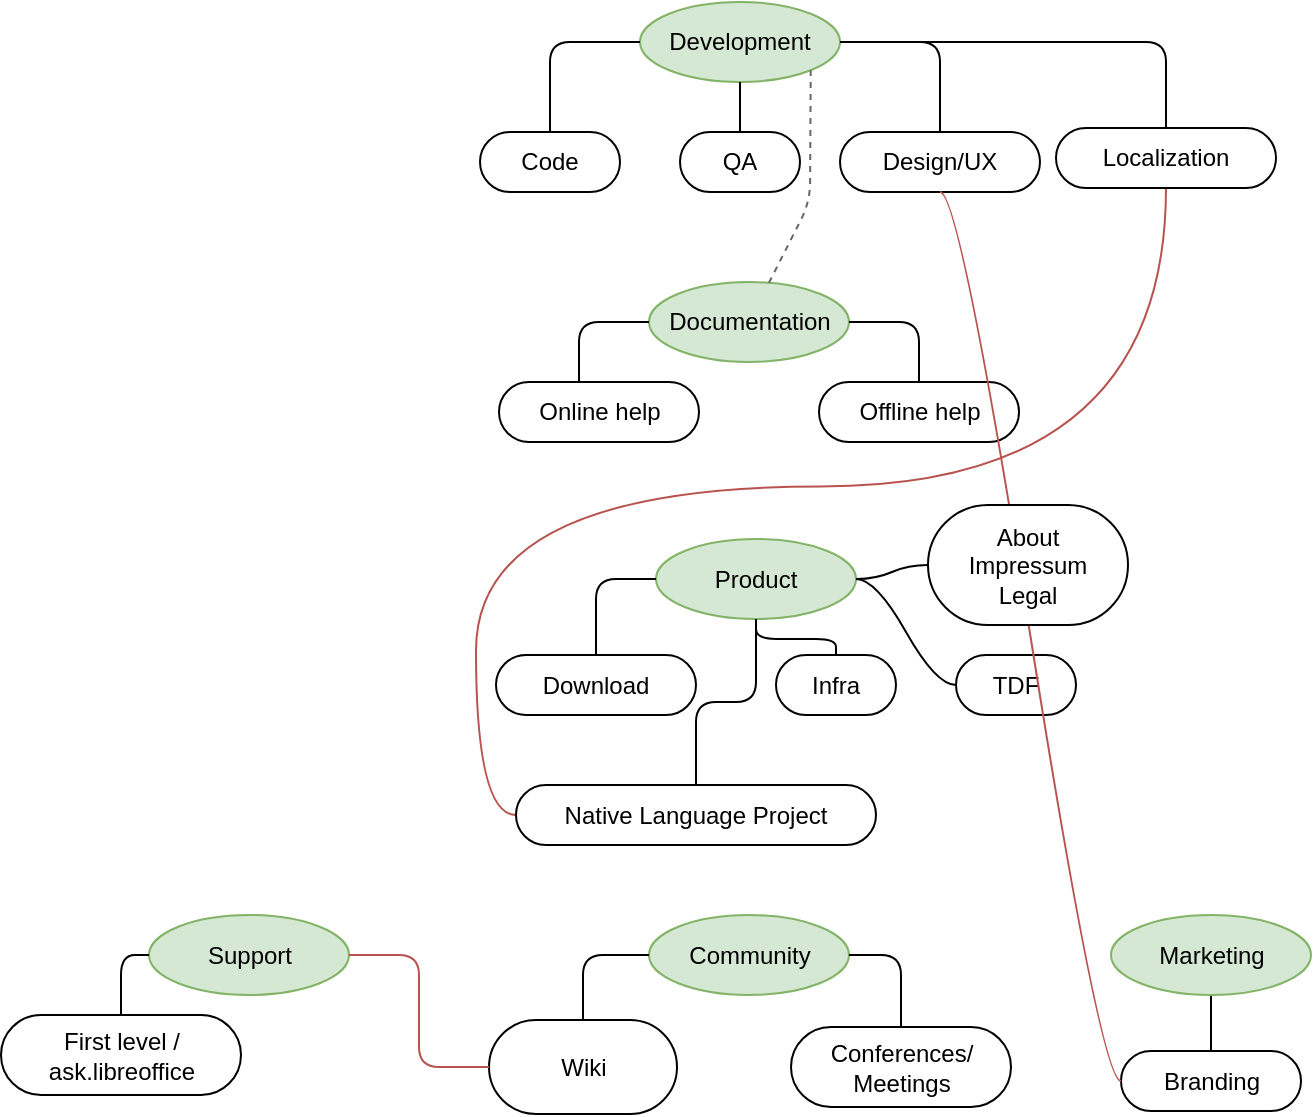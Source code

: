 <mxfile version="12.1.3" type="github" pages="1">
  <diagram id="6DvPLgcTya2OOKR3TS7B" name="Page-1">
    <mxGraphModel dx="1546" dy="991" grid="1" gridSize="10" guides="1" tooltips="1" connect="1" arrows="1" fold="1" page="1" pageScale="1" pageWidth="850" pageHeight="1100" math="0" shadow="0">
      <root>
        <mxCell id="0"/>
        <mxCell id="1" parent="0"/>
        <mxCell id="eeYAZnwzY8Feb9P3gQT8-12" value="Development" style="ellipse;whiteSpace=wrap;html=1;align=center;container=1;recursiveResize=0;treeFolding=1;treeMoving=1;fillColor=#d5e8d4;strokeColor=#82b366;" vertex="1" parent="1">
          <mxGeometry x="377" y="50" width="100" height="40" as="geometry"/>
        </mxCell>
        <mxCell id="eeYAZnwzY8Feb9P3gQT8-13" value="Code" style="whiteSpace=wrap;html=1;rounded=1;arcSize=50;align=center;verticalAlign=middle;container=1;recursiveResize=0;strokeWidth=1;autosize=1;spacing=4;treeFolding=1;treeMoving=1;" vertex="1" parent="1">
          <mxGeometry x="297" y="115" width="70" height="30" as="geometry"/>
        </mxCell>
        <mxCell id="eeYAZnwzY8Feb9P3gQT8-14" value="" style="edgeStyle=orthogonalEdgeStyle;startArrow=none;endArrow=none;segment=10;entryX=0.5;entryY=0;entryDx=0;entryDy=0;" edge="1" target="eeYAZnwzY8Feb9P3gQT8-13" parent="1" source="eeYAZnwzY8Feb9P3gQT8-12">
          <mxGeometry relative="1" as="geometry">
            <mxPoint x="142" y="150" as="sourcePoint"/>
          </mxGeometry>
        </mxCell>
        <mxCell id="eeYAZnwzY8Feb9P3gQT8-18" value="QA" style="whiteSpace=wrap;html=1;rounded=1;arcSize=50;align=center;verticalAlign=middle;container=1;recursiveResize=0;strokeWidth=1;autosize=1;spacing=4;treeFolding=1;treeMoving=1;" vertex="1" parent="1">
          <mxGeometry x="397" y="115" width="60" height="30" as="geometry"/>
        </mxCell>
        <mxCell id="eeYAZnwzY8Feb9P3gQT8-19" value="" style="edgeStyle=orthogonalEdgeStyle;startArrow=none;endArrow=none;segment=10;exitX=0.5;exitY=1;exitDx=0;exitDy=0;entryX=0.5;entryY=0;entryDx=0;entryDy=0;" edge="1" target="eeYAZnwzY8Feb9P3gQT8-18" parent="1" source="eeYAZnwzY8Feb9P3gQT8-12">
          <mxGeometry relative="1" as="geometry">
            <mxPoint x="142" y="190" as="sourcePoint"/>
          </mxGeometry>
        </mxCell>
        <mxCell id="eeYAZnwzY8Feb9P3gQT8-21" value="Design/UX" style="whiteSpace=wrap;html=1;rounded=1;arcSize=50;align=center;verticalAlign=middle;container=1;recursiveResize=0;strokeWidth=1;autosize=1;spacing=4;treeFolding=1;treeMoving=1;" vertex="1" parent="1">
          <mxGeometry x="477" y="115" width="100" height="30" as="geometry"/>
        </mxCell>
        <mxCell id="eeYAZnwzY8Feb9P3gQT8-22" value="" style="edgeStyle=orthogonalEdgeStyle;startArrow=none;endArrow=none;segment=10;exitX=1;exitY=0.5;exitDx=0;exitDy=0;entryX=0.5;entryY=0;entryDx=0;entryDy=0;" edge="1" target="eeYAZnwzY8Feb9P3gQT8-21" parent="1" source="eeYAZnwzY8Feb9P3gQT8-12">
          <mxGeometry relative="1" as="geometry">
            <mxPoint x="767" y="20" as="sourcePoint"/>
          </mxGeometry>
        </mxCell>
        <mxCell id="eeYAZnwzY8Feb9P3gQT8-23" value="Documentation" style="ellipse;whiteSpace=wrap;html=1;align=center;container=1;recursiveResize=0;treeFolding=1;treeMoving=1;fillColor=#d5e8d4;strokeColor=#82b366;" vertex="1" parent="1">
          <mxGeometry x="381.5" y="190" width="100" height="40" as="geometry"/>
        </mxCell>
        <mxCell id="eeYAZnwzY8Feb9P3gQT8-24" value="Offline help" style="whiteSpace=wrap;html=1;rounded=1;arcSize=50;align=center;verticalAlign=middle;container=1;recursiveResize=0;strokeWidth=1;autosize=1;spacing=4;treeFolding=1;treeMoving=1;" vertex="1" parent="1">
          <mxGeometry x="466.5" y="240" width="100" height="30" as="geometry"/>
        </mxCell>
        <mxCell id="eeYAZnwzY8Feb9P3gQT8-25" value="" style="edgeStyle=orthogonalEdgeStyle;startArrow=none;endArrow=none;segment=10;exitX=1;exitY=0.5;exitDx=0;exitDy=0;entryX=0.5;entryY=0;entryDx=0;entryDy=0;" edge="1" target="eeYAZnwzY8Feb9P3gQT8-24" parent="1" source="eeYAZnwzY8Feb9P3gQT8-23">
          <mxGeometry relative="1" as="geometry">
            <mxPoint x="300.5" y="290" as="sourcePoint"/>
          </mxGeometry>
        </mxCell>
        <mxCell id="eeYAZnwzY8Feb9P3gQT8-27" value="Online help" style="whiteSpace=wrap;html=1;rounded=1;arcSize=50;align=center;verticalAlign=middle;container=1;recursiveResize=0;strokeWidth=1;autosize=1;spacing=4;treeFolding=1;treeMoving=1;direction=west;" vertex="1" parent="1">
          <mxGeometry x="306.5" y="240" width="100" height="30" as="geometry"/>
        </mxCell>
        <mxCell id="eeYAZnwzY8Feb9P3gQT8-28" value="" style="edgeStyle=orthogonalEdgeStyle;startArrow=none;endArrow=none;segment=10;entryX=0;entryY=0.5;entryDx=0;entryDy=0;exitX=0.6;exitY=1;exitDx=0;exitDy=0;exitPerimeter=0;" edge="1" target="eeYAZnwzY8Feb9P3gQT8-23" parent="1" source="eeYAZnwzY8Feb9P3gQT8-27">
          <mxGeometry relative="1" as="geometry">
            <mxPoint x="246.5" y="180" as="sourcePoint"/>
            <mxPoint x="316.5" y="253" as="targetPoint"/>
          </mxGeometry>
        </mxCell>
        <mxCell id="eeYAZnwzY8Feb9P3gQT8-39" value="Product" style="ellipse;whiteSpace=wrap;html=1;align=center;container=1;recursiveResize=0;treeFolding=1;treeMoving=1;fillColor=#d5e8d4;strokeColor=#82b366;" vertex="1" parent="1">
          <mxGeometry x="385" y="318.5" width="100" height="40" as="geometry"/>
        </mxCell>
        <mxCell id="eeYAZnwzY8Feb9P3gQT8-44" value="Download" style="whiteSpace=wrap;html=1;rounded=1;arcSize=50;align=center;verticalAlign=middle;container=1;recursiveResize=0;strokeWidth=1;autosize=1;spacing=4;treeFolding=1;treeMoving=1;" vertex="1" parent="1">
          <mxGeometry x="305" y="376.5" width="100" height="30" as="geometry"/>
        </mxCell>
        <mxCell id="eeYAZnwzY8Feb9P3gQT8-45" value="" style="edgeStyle=orthogonalEdgeStyle;startArrow=none;endArrow=none;segment=10;exitX=0.5;exitY=0;exitDx=0;exitDy=0;entryX=0;entryY=0.5;entryDx=0;entryDy=0;" edge="1" target="eeYAZnwzY8Feb9P3gQT8-39" parent="1" source="eeYAZnwzY8Feb9P3gQT8-44">
          <mxGeometry relative="1" as="geometry">
            <mxPoint x="279" y="418.5" as="sourcePoint"/>
          </mxGeometry>
        </mxCell>
        <mxCell id="eeYAZnwzY8Feb9P3gQT8-46" value="Community" style="ellipse;whiteSpace=wrap;html=1;align=center;container=1;recursiveResize=0;treeFolding=1;treeMoving=1;fillColor=#d5e8d4;strokeColor=#82b366;" vertex="1" parent="1">
          <mxGeometry x="381.5" y="506.5" width="100" height="40" as="geometry"/>
        </mxCell>
        <mxCell id="eeYAZnwzY8Feb9P3gQT8-47" value="Conferences/&lt;br&gt;Meetings" style="whiteSpace=wrap;html=1;rounded=1;arcSize=50;align=center;verticalAlign=middle;container=1;recursiveResize=0;strokeWidth=1;autosize=1;spacing=4;treeFolding=1;treeMoving=1;" vertex="1" parent="1">
          <mxGeometry x="452.5" y="562.5" width="110" height="40" as="geometry"/>
        </mxCell>
        <mxCell id="eeYAZnwzY8Feb9P3gQT8-48" value="" style="edgeStyle=orthogonalEdgeStyle;startArrow=none;endArrow=none;segment=10;exitX=1;exitY=0.5;exitDx=0;exitDy=0;entryX=0.5;entryY=0;entryDx=0;entryDy=0;" edge="1" target="eeYAZnwzY8Feb9P3gQT8-47" parent="1" source="eeYAZnwzY8Feb9P3gQT8-46">
          <mxGeometry relative="1" as="geometry">
            <mxPoint x="431.5" y="609.5" as="sourcePoint"/>
          </mxGeometry>
        </mxCell>
        <mxCell id="eeYAZnwzY8Feb9P3gQT8-51" value="Wiki" style="whiteSpace=wrap;html=1;rounded=1;arcSize=50;align=center;verticalAlign=middle;container=1;recursiveResize=0;strokeWidth=1;autosize=1;spacing=4;treeFolding=1;treeMoving=1;" vertex="1" parent="1">
          <mxGeometry x="301.5" y="559" width="94" height="47" as="geometry"/>
        </mxCell>
        <mxCell id="eeYAZnwzY8Feb9P3gQT8-52" value="" style="edgeStyle=orthogonalEdgeStyle;startArrow=none;endArrow=none;segment=10;entryX=0;entryY=0.5;entryDx=0;entryDy=0;exitX=0.5;exitY=0;exitDx=0;exitDy=0;" edge="1" target="eeYAZnwzY8Feb9P3gQT8-46" parent="1" source="eeYAZnwzY8Feb9P3gQT8-51">
          <mxGeometry relative="1" as="geometry">
            <mxPoint x="311.5" y="546.5" as="sourcePoint"/>
          </mxGeometry>
        </mxCell>
        <mxCell id="eeYAZnwzY8Feb9P3gQT8-55" value="Support" style="ellipse;whiteSpace=wrap;html=1;align=center;container=1;recursiveResize=0;treeFolding=1;treeMoving=1;fillColor=#d5e8d4;strokeColor=#82b366;" vertex="1" parent="1">
          <mxGeometry x="131.5" y="506.5" width="100" height="40" as="geometry"/>
        </mxCell>
        <mxCell id="eeYAZnwzY8Feb9P3gQT8-56" value="" style="edgeStyle=orthogonalEdgeStyle;startArrow=none;endArrow=none;segment=10;entryX=1;entryY=0.5;entryDx=0;entryDy=0;exitX=0;exitY=0.5;exitDx=0;exitDy=0;fillColor=#f8cecc;strokeColor=#b85450;" edge="1" parent="1" source="eeYAZnwzY8Feb9P3gQT8-51" target="eeYAZnwzY8Feb9P3gQT8-55">
          <mxGeometry relative="1" as="geometry">
            <mxPoint x="358.5" y="569.5" as="sourcePoint"/>
            <mxPoint x="391.5" y="536.5" as="targetPoint"/>
          </mxGeometry>
        </mxCell>
        <mxCell id="eeYAZnwzY8Feb9P3gQT8-57" value="First level /&lt;br&gt;ask.libreoffice" style="whiteSpace=wrap;html=1;rounded=1;arcSize=50;align=center;verticalAlign=middle;container=1;recursiveResize=0;strokeWidth=1;autosize=1;spacing=4;treeFolding=1;treeMoving=1;" vertex="1" parent="1">
          <mxGeometry x="57.5" y="556.5" width="120" height="40" as="geometry"/>
        </mxCell>
        <mxCell id="eeYAZnwzY8Feb9P3gQT8-58" value="" style="edgeStyle=orthogonalEdgeStyle;startArrow=none;endArrow=none;segment=10;exitX=0;exitY=0.5;exitDx=0;exitDy=0;" edge="1" target="eeYAZnwzY8Feb9P3gQT8-57" parent="1" source="eeYAZnwzY8Feb9P3gQT8-55">
          <mxGeometry relative="1" as="geometry">
            <mxPoint x="60.5" y="609.5" as="sourcePoint"/>
          </mxGeometry>
        </mxCell>
        <mxCell id="eeYAZnwzY8Feb9P3gQT8-59" value="TDF" style="whiteSpace=wrap;html=1;rounded=1;arcSize=50;align=center;verticalAlign=middle;container=1;recursiveResize=0;strokeWidth=1;autosize=1;spacing=4;treeFolding=1;treeMoving=1;" vertex="1" parent="1">
          <mxGeometry x="535" y="376.5" width="60" height="30" as="geometry"/>
        </mxCell>
        <mxCell id="eeYAZnwzY8Feb9P3gQT8-60" value="" style="edgeStyle=entityRelationEdgeStyle;startArrow=none;endArrow=none;segment=10;curved=1;exitX=1;exitY=0.5;exitDx=0;exitDy=0;" edge="1" target="eeYAZnwzY8Feb9P3gQT8-59" parent="1" source="eeYAZnwzY8Feb9P3gQT8-39">
          <mxGeometry relative="1" as="geometry">
            <mxPoint x="379" y="426.5" as="sourcePoint"/>
          </mxGeometry>
        </mxCell>
        <mxCell id="eeYAZnwzY8Feb9P3gQT8-65" style="edgeStyle=orthogonalEdgeStyle;rounded=0;orthogonalLoop=1;jettySize=auto;html=1;exitX=0.5;exitY=1;exitDx=0;exitDy=0;entryX=0;entryY=0.5;entryDx=0;entryDy=0;curved=1;fillColor=#f8cecc;strokeColor=#b85450;endArrow=none;endFill=0;" edge="1" parent="1" source="eeYAZnwzY8Feb9P3gQT8-61" target="eeYAZnwzY8Feb9P3gQT8-63">
          <mxGeometry relative="1" as="geometry"/>
        </mxCell>
        <mxCell id="eeYAZnwzY8Feb9P3gQT8-61" value="Localization" style="whiteSpace=wrap;html=1;rounded=1;arcSize=50;align=center;verticalAlign=middle;container=1;recursiveResize=0;strokeWidth=1;autosize=1;spacing=4;treeFolding=1;treeMoving=1;" vertex="1" parent="1">
          <mxGeometry x="585" y="113" width="110" height="30" as="geometry"/>
        </mxCell>
        <mxCell id="eeYAZnwzY8Feb9P3gQT8-62" value="" style="edgeStyle=orthogonalEdgeStyle;startArrow=none;endArrow=none;segment=10;" edge="1" target="eeYAZnwzY8Feb9P3gQT8-61" parent="1" source="eeYAZnwzY8Feb9P3gQT8-12">
          <mxGeometry relative="1" as="geometry">
            <mxPoint x="564" y="155" as="sourcePoint"/>
          </mxGeometry>
        </mxCell>
        <mxCell id="eeYAZnwzY8Feb9P3gQT8-63" value="Native Language Project" style="whiteSpace=wrap;html=1;rounded=1;arcSize=50;align=center;verticalAlign=middle;container=1;recursiveResize=0;strokeWidth=1;autosize=1;spacing=4;treeFolding=1;treeMoving=1;" vertex="1" parent="1">
          <mxGeometry x="315" y="441.5" width="180" height="30" as="geometry"/>
        </mxCell>
        <mxCell id="eeYAZnwzY8Feb9P3gQT8-64" value="" style="edgeStyle=orthogonalEdgeStyle;startArrow=none;endArrow=none;segment=10;exitX=0.5;exitY=1;exitDx=0;exitDy=0;entryX=0.5;entryY=0;entryDx=0;entryDy=0;" edge="1" target="eeYAZnwzY8Feb9P3gQT8-63" parent="1" source="eeYAZnwzY8Feb9P3gQT8-39">
          <mxGeometry relative="1" as="geometry">
            <mxPoint x="373" y="566.5" as="sourcePoint"/>
          </mxGeometry>
        </mxCell>
        <mxCell id="eeYAZnwzY8Feb9P3gQT8-66" value="" style="endArrow=none;html=1;entryX=1;entryY=1;entryDx=0;entryDy=0;dashed=1;fillColor=#f5f5f5;strokeColor=#666666;" edge="1" parent="1" source="eeYAZnwzY8Feb9P3gQT8-23" target="eeYAZnwzY8Feb9P3gQT8-12">
          <mxGeometry width="50" height="50" relative="1" as="geometry">
            <mxPoint x="191" y="520" as="sourcePoint"/>
            <mxPoint x="241" y="470" as="targetPoint"/>
            <Array as="points">
              <mxPoint x="462" y="150"/>
            </Array>
          </mxGeometry>
        </mxCell>
        <mxCell id="eeYAZnwzY8Feb9P3gQT8-67" value="Infra" style="whiteSpace=wrap;html=1;rounded=1;arcSize=50;align=center;verticalAlign=middle;container=1;recursiveResize=0;strokeWidth=1;autosize=1;spacing=4;treeFolding=1;treeMoving=1;" vertex="1" parent="1">
          <mxGeometry x="445" y="376.5" width="60" height="30" as="geometry"/>
        </mxCell>
        <mxCell id="eeYAZnwzY8Feb9P3gQT8-68" value="" style="edgeStyle=orthogonalEdgeStyle;startArrow=none;endArrow=none;segment=10;exitX=0.5;exitY=1;exitDx=0;exitDy=0;" edge="1" target="eeYAZnwzY8Feb9P3gQT8-67" parent="1" source="eeYAZnwzY8Feb9P3gQT8-39">
          <mxGeometry relative="1" as="geometry">
            <mxPoint x="365" y="314.5" as="sourcePoint"/>
          </mxGeometry>
        </mxCell>
        <mxCell id="eeYAZnwzY8Feb9P3gQT8-69" value="Branding" style="whiteSpace=wrap;html=1;rounded=1;arcSize=50;align=center;verticalAlign=middle;container=1;recursiveResize=0;strokeWidth=1;autosize=1;spacing=4;treeFolding=1;treeMoving=1;" vertex="1" parent="1">
          <mxGeometry x="617.5" y="574.5" width="90" height="30" as="geometry"/>
        </mxCell>
        <mxCell id="eeYAZnwzY8Feb9P3gQT8-70" value="" style="edgeStyle=entityRelationEdgeStyle;startArrow=none;endArrow=none;segment=10;curved=1;exitX=0.5;exitY=1;exitDx=0;exitDy=0;fillColor=#f8cecc;strokeColor=#b85450;" edge="1" target="eeYAZnwzY8Feb9P3gQT8-69" parent="1" source="eeYAZnwzY8Feb9P3gQT8-21">
          <mxGeometry relative="1" as="geometry">
            <mxPoint x="-4" y="490" as="sourcePoint"/>
          </mxGeometry>
        </mxCell>
        <mxCell id="eeYAZnwzY8Feb9P3gQT8-72" style="edgeStyle=orthogonalEdgeStyle;rounded=0;orthogonalLoop=1;jettySize=auto;html=1;exitX=0.5;exitY=1;exitDx=0;exitDy=0;entryX=0.5;entryY=0;entryDx=0;entryDy=0;endArrow=none;endFill=0;" edge="1" parent="1" source="eeYAZnwzY8Feb9P3gQT8-71" target="eeYAZnwzY8Feb9P3gQT8-69">
          <mxGeometry relative="1" as="geometry"/>
        </mxCell>
        <mxCell id="eeYAZnwzY8Feb9P3gQT8-71" value="Marketing" style="ellipse;whiteSpace=wrap;html=1;align=center;container=1;recursiveResize=0;treeFolding=1;treeMoving=1;fillColor=#d5e8d4;strokeColor=#82b366;" vertex="1" parent="1">
          <mxGeometry x="612.5" y="506.5" width="100" height="40" as="geometry"/>
        </mxCell>
        <mxCell id="eeYAZnwzY8Feb9P3gQT8-73" value="About&lt;br&gt;&lt;div&gt;Impressum&lt;/div&gt;&lt;div&gt;Legal&lt;br&gt;&lt;/div&gt;" style="whiteSpace=wrap;html=1;rounded=1;arcSize=50;align=center;verticalAlign=middle;container=1;recursiveResize=0;strokeWidth=1;autosize=1;spacing=4;treeFolding=1;treeMoving=1;" vertex="1" parent="1">
          <mxGeometry x="521" y="301.5" width="100" height="60" as="geometry"/>
        </mxCell>
        <mxCell id="eeYAZnwzY8Feb9P3gQT8-74" value="" style="edgeStyle=entityRelationEdgeStyle;startArrow=none;endArrow=none;segment=10;curved=1;exitX=1;exitY=0.5;exitDx=0;exitDy=0;" edge="1" target="eeYAZnwzY8Feb9P3gQT8-73" parent="1" source="eeYAZnwzY8Feb9P3gQT8-39">
          <mxGeometry relative="1" as="geometry">
            <mxPoint x="495" y="358.5" as="sourcePoint"/>
          </mxGeometry>
        </mxCell>
      </root>
    </mxGraphModel>
  </diagram>
</mxfile>

